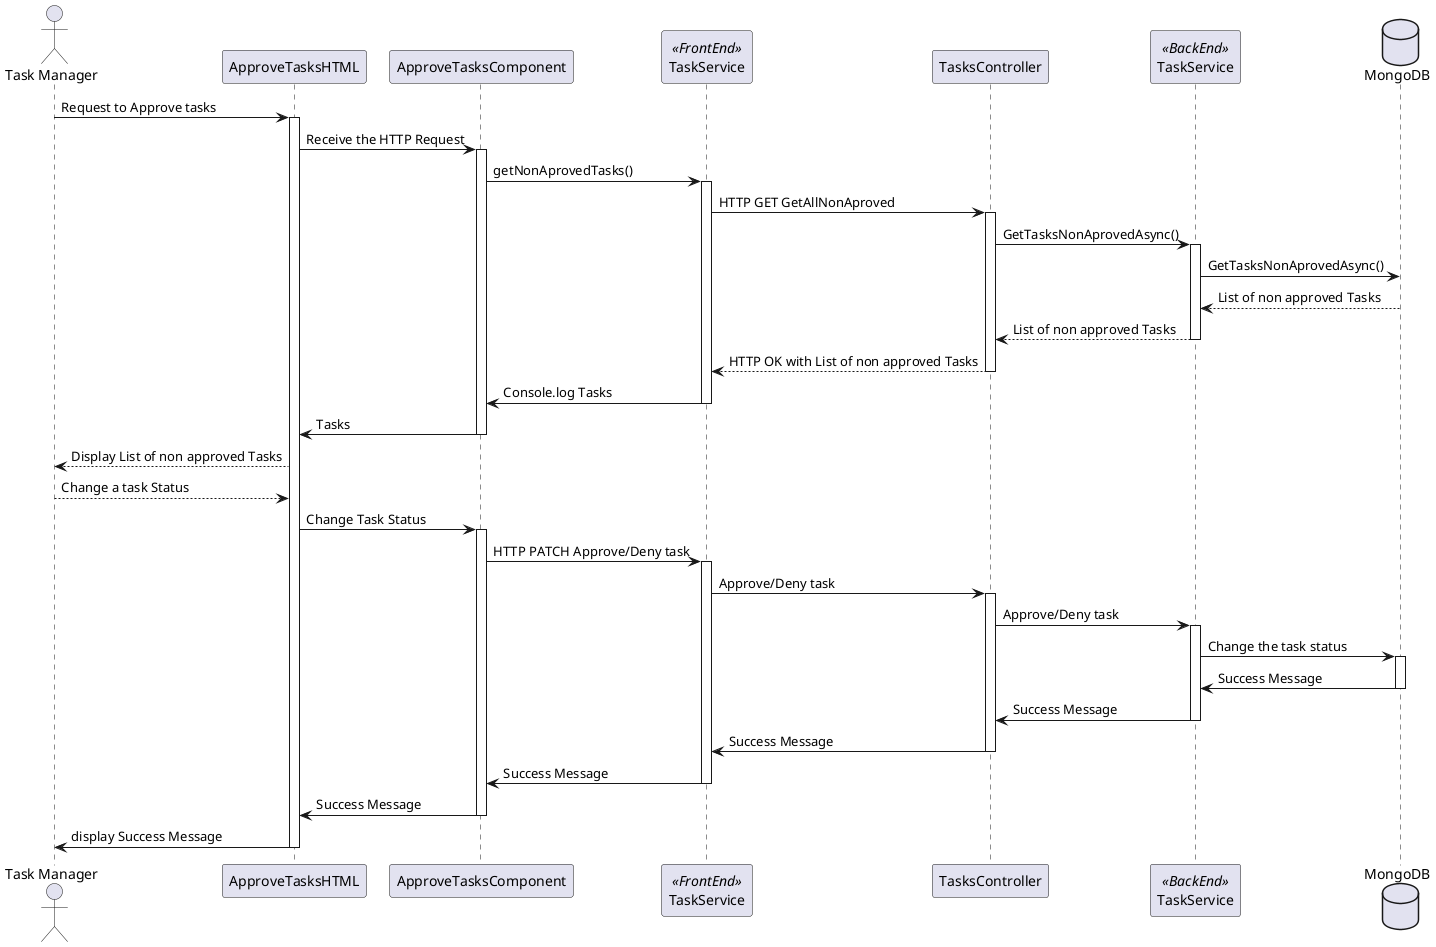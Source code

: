 @startuml
actor "Task Manager" as user
participant "ApproveTasksHTML" as ui
participant "ApproveTasksComponent" as component
participant "TaskService" as servicefe <<FrontEnd>>
participant "TasksController" as controller
participant "TaskService" as service <<BackEnd>>


database "MongoDB" as db

user -> ui: Request to Approve tasks
activate ui
ui -> component: Receive the HTTP Request
activate component
component -> servicefe: getNonAprovedTasks()
activate servicefe
servicefe -> controller: HTTP GET GetAllNonAproved
activate controller
controller -> service: GetTasksNonAprovedAsync()
activate service
service -> db: GetTasksNonAprovedAsync()
db --> service: List of non approved Tasks
service --> controller: List of non approved Tasks
deactivate service
controller --> servicefe: HTTP OK with List of non approved Tasks
deactivate controller
servicefe -> component: Console.log Tasks
deactivate servicefe
component -> ui: Tasks
deactivate component
ui --> user: Display List of non approved Tasks
user --> ui: Change a task Status

ui -> component:Change Task Status
activate component

component -> servicefe: HTTP PATCH Approve/Deny task
activate servicefe

servicefe -> controller: Approve/Deny task
activate controller

controller -> service: Approve/Deny task
activate service

service -> db: Change the task status 
activate db

db -> service: Success Message
deactivate db

service -> controller: Success Message
deactivate service

controller -> servicefe: Success Message
deactivate controller

servicefe -> component: Success Message
deactivate servicefe

component -> ui: Success Message
deactivate component

ui -> user: display Success Message
deactivate ui

@enduml
